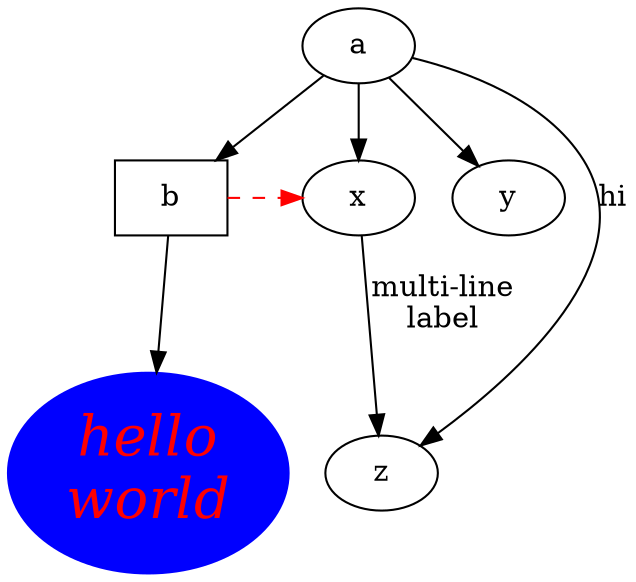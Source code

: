 digraph test3 {
       a -> b -> c;
       a -> {x y};
       b [shape=box];
       c [label="hello\nworld",color=blue,fontsize=27,
            fontname="Palatino-Italic",fontcolor=red,style=filled];
       a -> z [label="hi", weight=-65275];
       x -> z [label="multi-line\nlabel"];
       edge [style=dashed,color=red];
       b -> x;
       {rank=same; b x}
}

